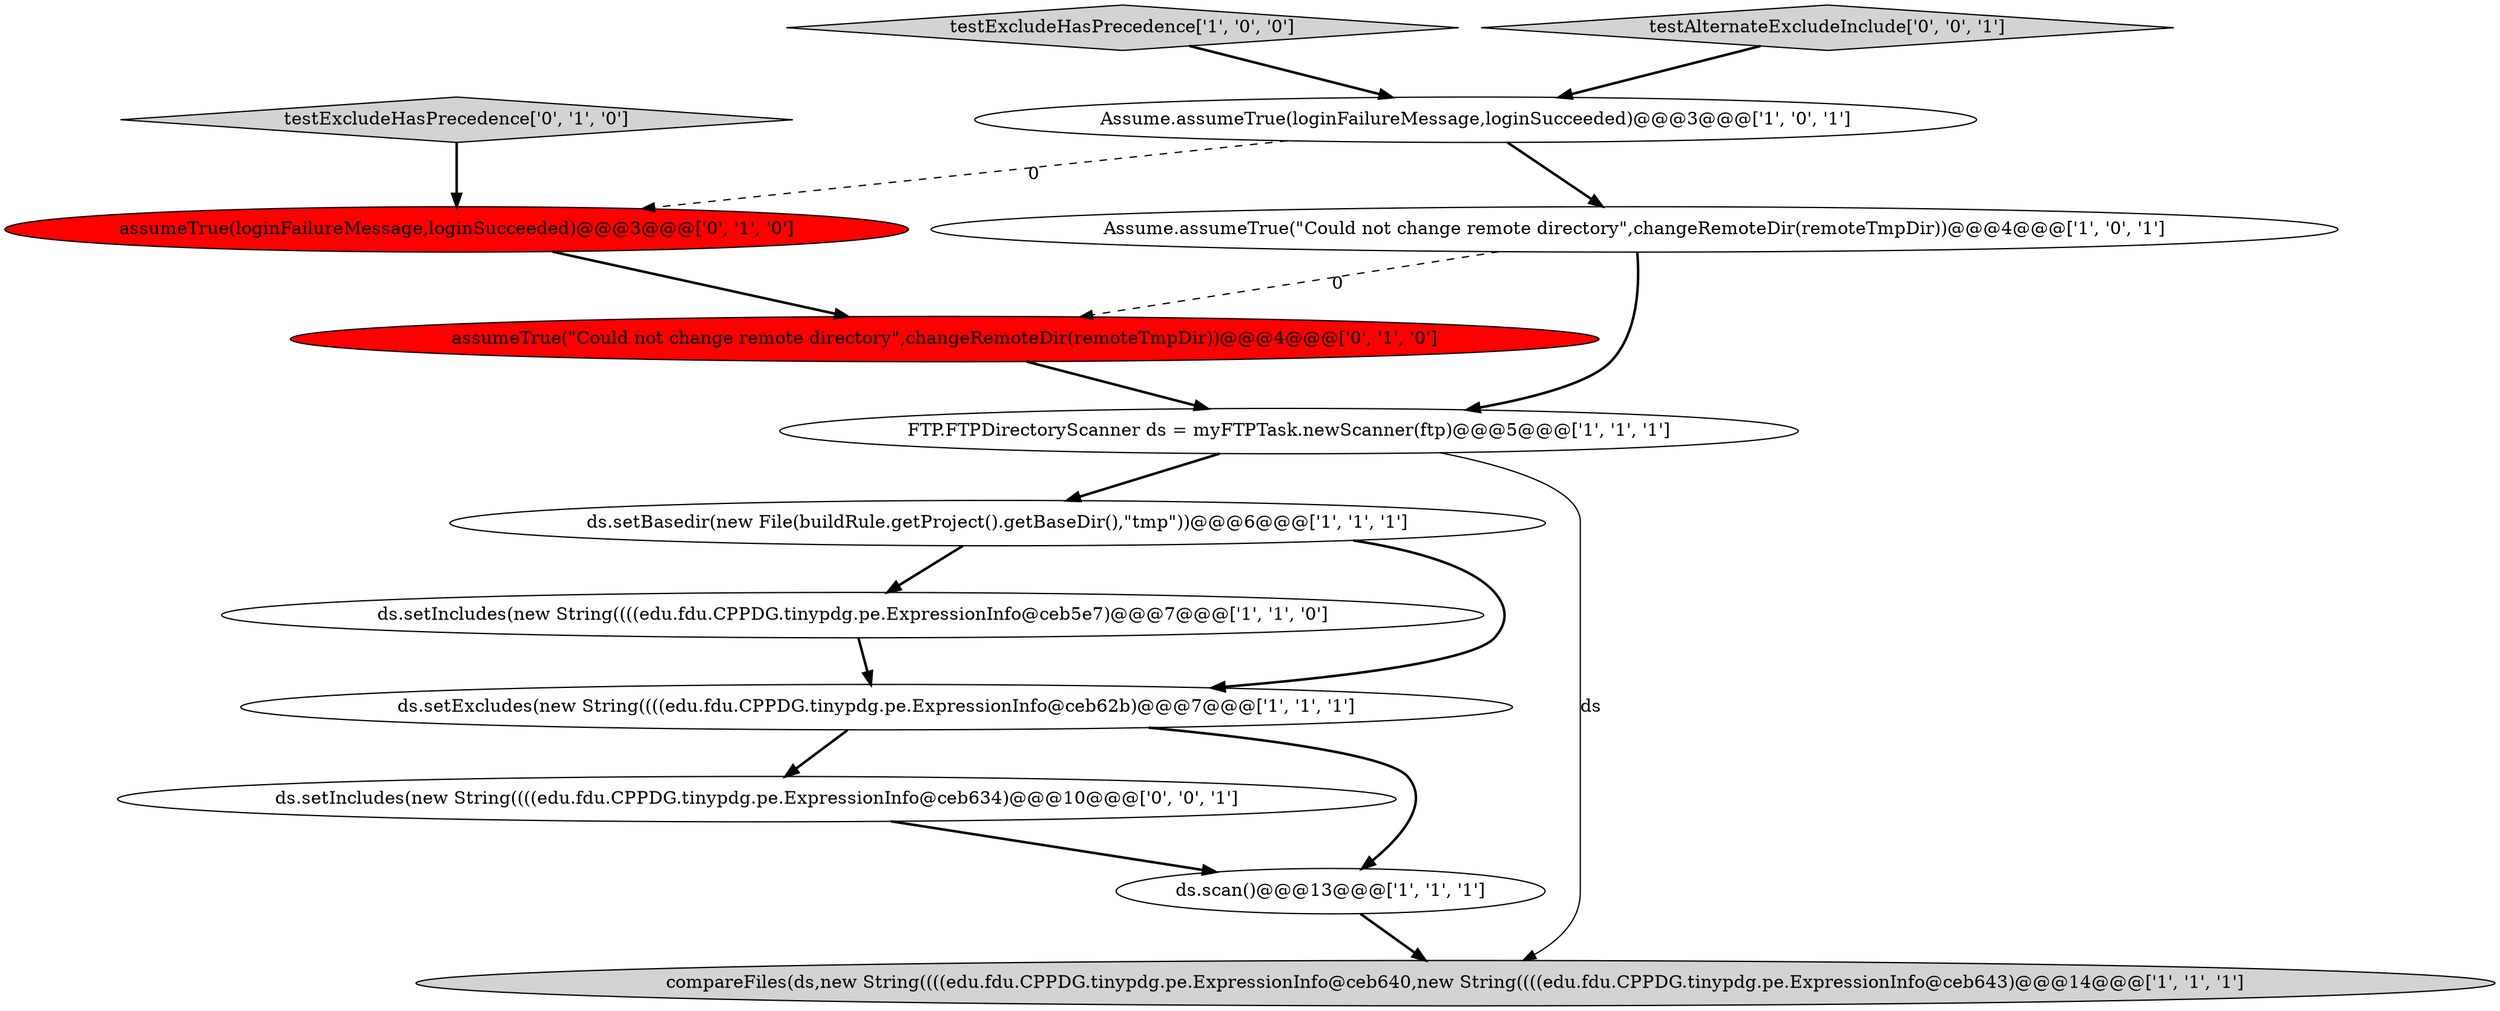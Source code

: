 digraph {
1 [style = filled, label = "ds.setIncludes(new String((((edu.fdu.CPPDG.tinypdg.pe.ExpressionInfo@ceb5e7)@@@7@@@['1', '1', '0']", fillcolor = white, shape = ellipse image = "AAA0AAABBB1BBB"];
5 [style = filled, label = "Assume.assumeTrue(loginFailureMessage,loginSucceeded)@@@3@@@['1', '0', '1']", fillcolor = white, shape = ellipse image = "AAA0AAABBB1BBB"];
12 [style = filled, label = "ds.setIncludes(new String((((edu.fdu.CPPDG.tinypdg.pe.ExpressionInfo@ceb634)@@@10@@@['0', '0', '1']", fillcolor = white, shape = ellipse image = "AAA0AAABBB3BBB"];
11 [style = filled, label = "assumeTrue(\"Could not change remote directory\",changeRemoteDir(remoteTmpDir))@@@4@@@['0', '1', '0']", fillcolor = red, shape = ellipse image = "AAA1AAABBB2BBB"];
10 [style = filled, label = "testExcludeHasPrecedence['0', '1', '0']", fillcolor = lightgray, shape = diamond image = "AAA0AAABBB2BBB"];
7 [style = filled, label = "ds.setExcludes(new String((((edu.fdu.CPPDG.tinypdg.pe.ExpressionInfo@ceb62b)@@@7@@@['1', '1', '1']", fillcolor = white, shape = ellipse image = "AAA0AAABBB1BBB"];
3 [style = filled, label = "ds.scan()@@@13@@@['1', '1', '1']", fillcolor = white, shape = ellipse image = "AAA0AAABBB1BBB"];
2 [style = filled, label = "FTP.FTPDirectoryScanner ds = myFTPTask.newScanner(ftp)@@@5@@@['1', '1', '1']", fillcolor = white, shape = ellipse image = "AAA0AAABBB1BBB"];
9 [style = filled, label = "assumeTrue(loginFailureMessage,loginSucceeded)@@@3@@@['0', '1', '0']", fillcolor = red, shape = ellipse image = "AAA1AAABBB2BBB"];
6 [style = filled, label = "ds.setBasedir(new File(buildRule.getProject().getBaseDir(),\"tmp\"))@@@6@@@['1', '1', '1']", fillcolor = white, shape = ellipse image = "AAA0AAABBB1BBB"];
8 [style = filled, label = "compareFiles(ds,new String((((edu.fdu.CPPDG.tinypdg.pe.ExpressionInfo@ceb640,new String((((edu.fdu.CPPDG.tinypdg.pe.ExpressionInfo@ceb643)@@@14@@@['1', '1', '1']", fillcolor = lightgray, shape = ellipse image = "AAA0AAABBB1BBB"];
0 [style = filled, label = "Assume.assumeTrue(\"Could not change remote directory\",changeRemoteDir(remoteTmpDir))@@@4@@@['1', '0', '1']", fillcolor = white, shape = ellipse image = "AAA0AAABBB1BBB"];
4 [style = filled, label = "testExcludeHasPrecedence['1', '0', '0']", fillcolor = lightgray, shape = diamond image = "AAA0AAABBB1BBB"];
13 [style = filled, label = "testAlternateExcludeInclude['0', '0', '1']", fillcolor = lightgray, shape = diamond image = "AAA0AAABBB3BBB"];
6->1 [style = bold, label=""];
2->8 [style = solid, label="ds"];
5->9 [style = dashed, label="0"];
10->9 [style = bold, label=""];
12->3 [style = bold, label=""];
0->11 [style = dashed, label="0"];
9->11 [style = bold, label=""];
6->7 [style = bold, label=""];
5->0 [style = bold, label=""];
11->2 [style = bold, label=""];
7->12 [style = bold, label=""];
1->7 [style = bold, label=""];
2->6 [style = bold, label=""];
3->8 [style = bold, label=""];
4->5 [style = bold, label=""];
7->3 [style = bold, label=""];
0->2 [style = bold, label=""];
13->5 [style = bold, label=""];
}
